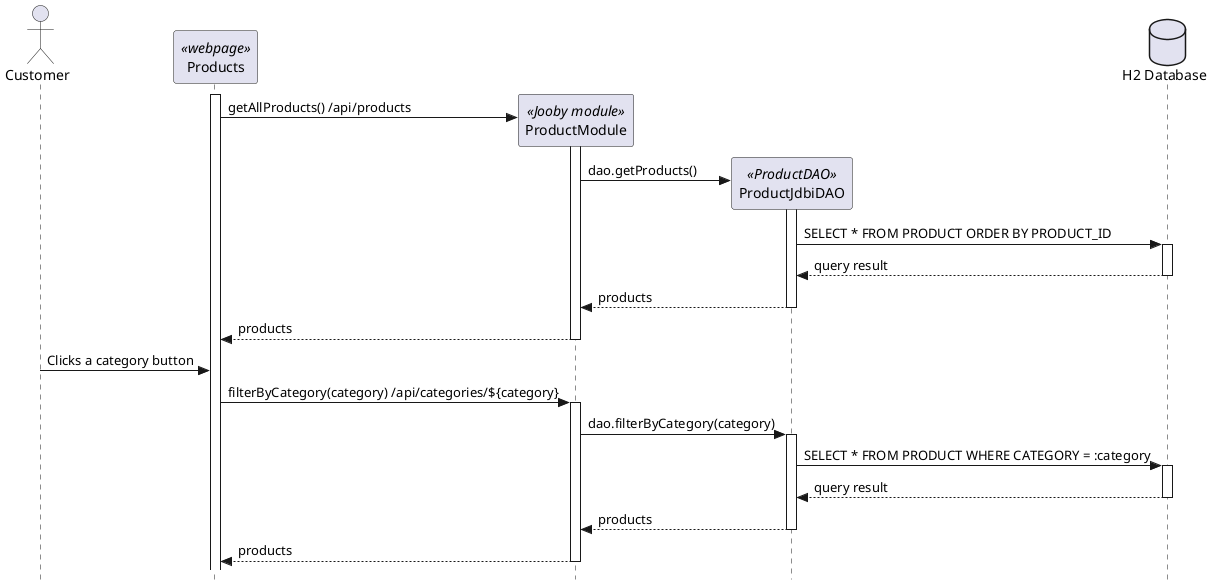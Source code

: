 @startuml
skinparam style strictuml

actor "Customer" as user
participant "Products" as prods <<webpage>>
participant "ProductModule" as prodMod <<Jooby module>>
participant "ProductJdbiDAO" as jdbi <<ProductDAO>>
database "H2 Database" as db 

create prods
prods++
create prodMod
prods -> prodMod++ : getAllProducts() /api/products

create jdbi
prodMod -> jdbi++ : dao.getProducts()

jdbi -> db++ : SELECT * FROM PRODUCT ORDER BY PRODUCT_ID

return query result
return products
return products

user -> prods : Clicks a category button

prods -> prodMod++ : filterByCategory(category) /api/categories/${category}

prodMod -> jdbi++ : dao.filterByCategory(category)

jdbi -> db++ : SELECT * FROM PRODUCT WHERE CATEGORY = :category

return query result
return products
return products

@enduml